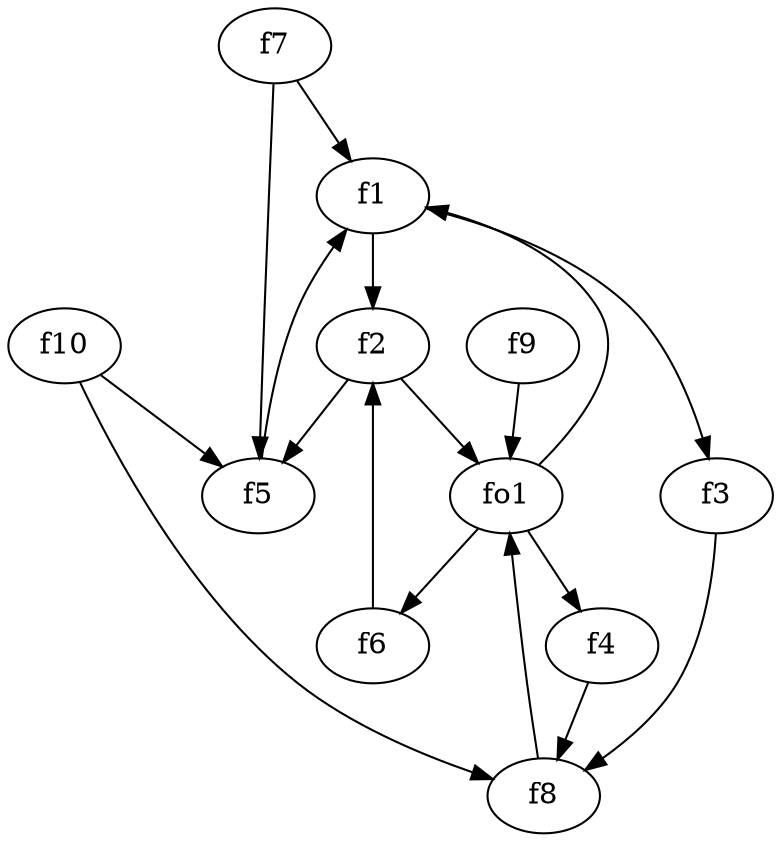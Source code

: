 strict digraph  {
f1;
f2;
f3;
f4;
f5;
f6;
f7;
f8;
f9;
f10;
fo1;
f1 -> f3  [weight=2];
f1 -> f2  [weight=2];
f2 -> f5  [weight=2];
f2 -> fo1  [weight=2];
f3 -> f8  [weight=2];
f4 -> f8  [weight=2];
f5 -> f1  [weight=2];
f6 -> f2  [weight=2];
f7 -> f5  [weight=2];
f7 -> f1  [weight=2];
f8 -> fo1  [weight=2];
f9 -> fo1  [weight=2];
f10 -> f8  [weight=2];
f10 -> f5  [weight=2];
fo1 -> f6  [weight=2];
fo1 -> f4  [weight=2];
fo1 -> f1  [weight=2];
}
